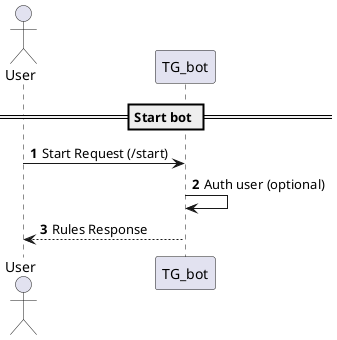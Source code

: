 @startuml
'https://plantuml.com/sequence-diagram

autonumber

actor User
== Start bot ==

User -> TG_bot: Start Request (/start)
TG_bot -> TG_bot: Auth user (optional)
TG_bot --> User: Rules Response

@enduml